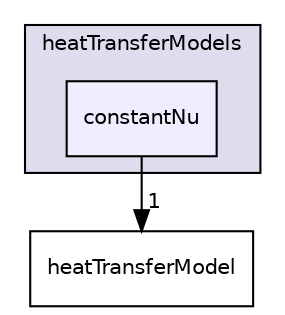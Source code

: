 digraph "constantNu" {
  bgcolor=transparent;
  compound=true
  node [ fontsize="10", fontname="Helvetica"];
  edge [ labelfontsize="10", labelfontname="Helvetica"];
  subgraph clusterdir_40137832b1bbefb800916a2d4dc60e92 {
    graph [ bgcolor="#ddddee", pencolor="black", label="heatTransferModels" fontname="Helvetica", fontsize="10", URL="dir_40137832b1bbefb800916a2d4dc60e92.html"]
  dir_6430dd84052308b90a47bafeddc50edb [shape=box, label="constantNu", style="filled", fillcolor="#eeeeff", pencolor="black", URL="dir_6430dd84052308b90a47bafeddc50edb.html"];
  }
  dir_90d61f594bd91cd80572c3a84e8b21f8 [shape=box label="heatTransferModel" URL="dir_90d61f594bd91cd80572c3a84e8b21f8.html"];
  dir_6430dd84052308b90a47bafeddc50edb->dir_90d61f594bd91cd80572c3a84e8b21f8 [headlabel="1", labeldistance=1.5 headhref="dir_000098_000180.html"];
}
